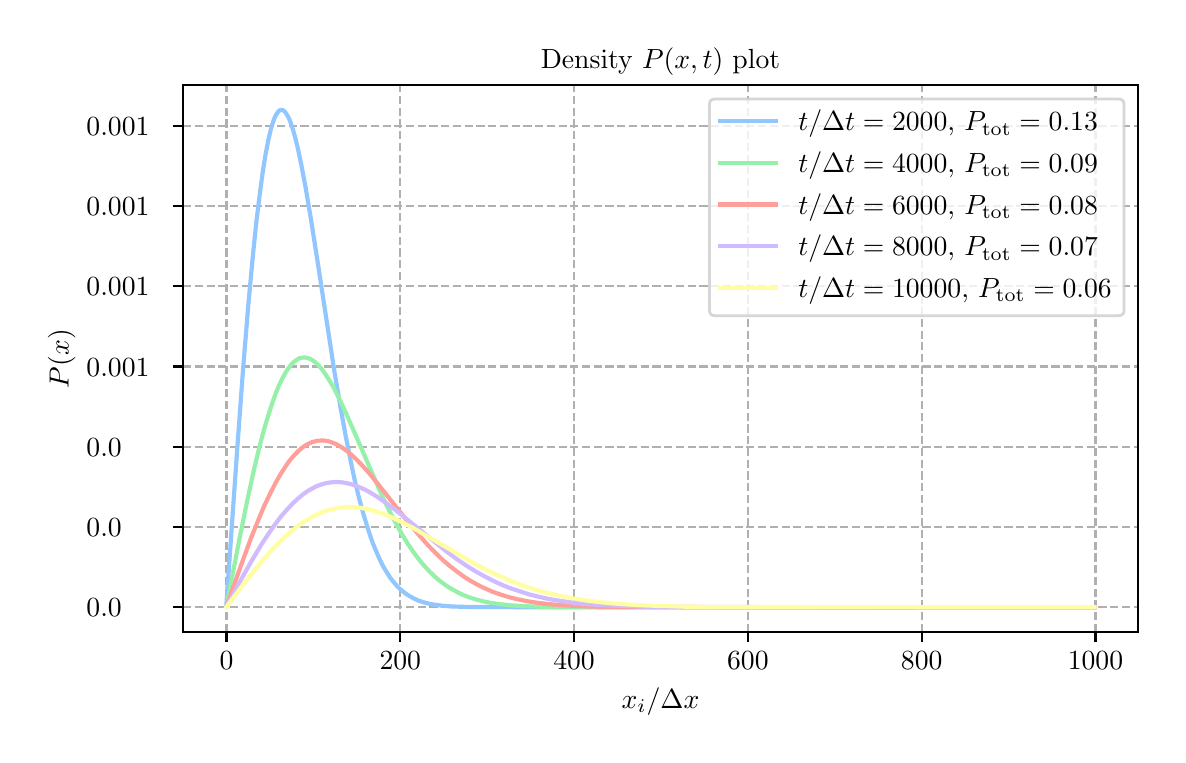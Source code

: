 \begingroup%
\makeatletter%
\begin{pgfpicture}%
\pgfpathrectangle{\pgfpointorigin}{\pgfqpoint{5.651in}{3.537in}}%
\pgfusepath{use as bounding box, clip}%
\begin{pgfscope}%
\pgfsetbuttcap%
\pgfsetmiterjoin%
\definecolor{currentfill}{rgb}{1.0,1.0,1.0}%
\pgfsetfillcolor{currentfill}%
\pgfsetlinewidth{0.0pt}%
\definecolor{currentstroke}{rgb}{1.0,1.0,1.0}%
\pgfsetstrokecolor{currentstroke}%
\pgfsetdash{}{0pt}%
\pgfpathmoveto{\pgfqpoint{0.0in}{0.0in}}%
\pgfpathlineto{\pgfqpoint{5.651in}{0.0in}}%
\pgfpathlineto{\pgfqpoint{5.651in}{3.537in}}%
\pgfpathlineto{\pgfqpoint{0.0in}{3.537in}}%
\pgfpathlineto{\pgfqpoint{0.0in}{0.0in}}%
\pgfpathclose%
\pgfusepath{fill}%
\end{pgfscope}%
\begin{pgfscope}%
\pgfsetbuttcap%
\pgfsetmiterjoin%
\definecolor{currentfill}{rgb}{1.0,1.0,1.0}%
\pgfsetfillcolor{currentfill}%
\pgfsetlinewidth{0.0pt}%
\definecolor{currentstroke}{rgb}{0.0,0.0,0.0}%
\pgfsetstrokecolor{currentstroke}%
\pgfsetstrokeopacity{0.0}%
\pgfsetdash{}{0pt}%
\pgfpathmoveto{\pgfqpoint{0.777in}{0.515in}}%
\pgfpathlineto{\pgfqpoint{5.551in}{0.515in}}%
\pgfpathlineto{\pgfqpoint{5.551in}{3.25in}}%
\pgfpathlineto{\pgfqpoint{0.777in}{3.25in}}%
\pgfpathlineto{\pgfqpoint{0.777in}{0.515in}}%
\pgfpathclose%
\pgfusepath{fill}%
\end{pgfscope}%
\begin{pgfscope}%
\pgfpathrectangle{\pgfqpoint{0.777in}{0.515in}}{\pgfqpoint{4.774in}{2.735in}}%
\pgfusepath{clip}%
\pgfsetbuttcap%
\pgfsetroundjoin%
\pgfsetlinewidth{0.803pt}%
\definecolor{currentstroke}{rgb}{0.69,0.69,0.69}%
\pgfsetstrokecolor{currentstroke}%
\pgfsetdash{{2.96pt}{1.28pt}}{0.0pt}%
\pgfpathmoveto{\pgfqpoint{0.994in}{0.515in}}%
\pgfpathlineto{\pgfqpoint{0.994in}{3.25in}}%
\pgfusepath{stroke}%
\end{pgfscope}%
\begin{pgfscope}%
\pgfsetbuttcap%
\pgfsetroundjoin%
\definecolor{currentfill}{rgb}{0.0,0.0,0.0}%
\pgfsetfillcolor{currentfill}%
\pgfsetlinewidth{0.803pt}%
\definecolor{currentstroke}{rgb}{0.0,0.0,0.0}%
\pgfsetstrokecolor{currentstroke}%
\pgfsetdash{}{0pt}%
\pgfsys@defobject{currentmarker}{\pgfqpoint{0.0in}{-0.049in}}{\pgfqpoint{0.0in}{0.0in}}{%
\pgfpathmoveto{\pgfqpoint{0.0in}{0.0in}}%
\pgfpathlineto{\pgfqpoint{0.0in}{-0.049in}}%
\pgfusepath{stroke,fill}%
}%
\begin{pgfscope}%
\pgfsys@transformshift{0.994in}{0.515in}%
\pgfsys@useobject{currentmarker}{}%
\end{pgfscope}%
\end{pgfscope}%
\begin{pgfscope}%
\definecolor{textcolor}{rgb}{0.0,0.0,0.0}%
\pgfsetstrokecolor{textcolor}%
\pgfsetfillcolor{textcolor}%
\pgftext[x=0.994in,y=0.418in,,top]{\color{textcolor}\rmfamily\fontsize{10.0}{12.0}\selectfont \(\displaystyle {0}\)}%
\end{pgfscope}%
\begin{pgfscope}%
\pgfpathrectangle{\pgfqpoint{0.777in}{0.515in}}{\pgfqpoint{4.774in}{2.735in}}%
\pgfusepath{clip}%
\pgfsetbuttcap%
\pgfsetroundjoin%
\pgfsetlinewidth{0.803pt}%
\definecolor{currentstroke}{rgb}{0.69,0.69,0.69}%
\pgfsetstrokecolor{currentstroke}%
\pgfsetdash{{2.96pt}{1.28pt}}{0.0pt}%
\pgfpathmoveto{\pgfqpoint{1.863in}{0.515in}}%
\pgfpathlineto{\pgfqpoint{1.863in}{3.25in}}%
\pgfusepath{stroke}%
\end{pgfscope}%
\begin{pgfscope}%
\pgfsetbuttcap%
\pgfsetroundjoin%
\definecolor{currentfill}{rgb}{0.0,0.0,0.0}%
\pgfsetfillcolor{currentfill}%
\pgfsetlinewidth{0.803pt}%
\definecolor{currentstroke}{rgb}{0.0,0.0,0.0}%
\pgfsetstrokecolor{currentstroke}%
\pgfsetdash{}{0pt}%
\pgfsys@defobject{currentmarker}{\pgfqpoint{0.0in}{-0.049in}}{\pgfqpoint{0.0in}{0.0in}}{%
\pgfpathmoveto{\pgfqpoint{0.0in}{0.0in}}%
\pgfpathlineto{\pgfqpoint{0.0in}{-0.049in}}%
\pgfusepath{stroke,fill}%
}%
\begin{pgfscope}%
\pgfsys@transformshift{1.863in}{0.515in}%
\pgfsys@useobject{currentmarker}{}%
\end{pgfscope}%
\end{pgfscope}%
\begin{pgfscope}%
\definecolor{textcolor}{rgb}{0.0,0.0,0.0}%
\pgfsetstrokecolor{textcolor}%
\pgfsetfillcolor{textcolor}%
\pgftext[x=1.863in,y=0.418in,,top]{\color{textcolor}\rmfamily\fontsize{10.0}{12.0}\selectfont \(\displaystyle {200}\)}%
\end{pgfscope}%
\begin{pgfscope}%
\pgfpathrectangle{\pgfqpoint{0.777in}{0.515in}}{\pgfqpoint{4.774in}{2.735in}}%
\pgfusepath{clip}%
\pgfsetbuttcap%
\pgfsetroundjoin%
\pgfsetlinewidth{0.803pt}%
\definecolor{currentstroke}{rgb}{0.69,0.69,0.69}%
\pgfsetstrokecolor{currentstroke}%
\pgfsetdash{{2.96pt}{1.28pt}}{0.0pt}%
\pgfpathmoveto{\pgfqpoint{2.732in}{0.515in}}%
\pgfpathlineto{\pgfqpoint{2.732in}{3.25in}}%
\pgfusepath{stroke}%
\end{pgfscope}%
\begin{pgfscope}%
\pgfsetbuttcap%
\pgfsetroundjoin%
\definecolor{currentfill}{rgb}{0.0,0.0,0.0}%
\pgfsetfillcolor{currentfill}%
\pgfsetlinewidth{0.803pt}%
\definecolor{currentstroke}{rgb}{0.0,0.0,0.0}%
\pgfsetstrokecolor{currentstroke}%
\pgfsetdash{}{0pt}%
\pgfsys@defobject{currentmarker}{\pgfqpoint{0.0in}{-0.049in}}{\pgfqpoint{0.0in}{0.0in}}{%
\pgfpathmoveto{\pgfqpoint{0.0in}{0.0in}}%
\pgfpathlineto{\pgfqpoint{0.0in}{-0.049in}}%
\pgfusepath{stroke,fill}%
}%
\begin{pgfscope}%
\pgfsys@transformshift{2.732in}{0.515in}%
\pgfsys@useobject{currentmarker}{}%
\end{pgfscope}%
\end{pgfscope}%
\begin{pgfscope}%
\definecolor{textcolor}{rgb}{0.0,0.0,0.0}%
\pgfsetstrokecolor{textcolor}%
\pgfsetfillcolor{textcolor}%
\pgftext[x=2.732in,y=0.418in,,top]{\color{textcolor}\rmfamily\fontsize{10.0}{12.0}\selectfont \(\displaystyle {400}\)}%
\end{pgfscope}%
\begin{pgfscope}%
\pgfpathrectangle{\pgfqpoint{0.777in}{0.515in}}{\pgfqpoint{4.774in}{2.735in}}%
\pgfusepath{clip}%
\pgfsetbuttcap%
\pgfsetroundjoin%
\pgfsetlinewidth{0.803pt}%
\definecolor{currentstroke}{rgb}{0.69,0.69,0.69}%
\pgfsetstrokecolor{currentstroke}%
\pgfsetdash{{2.96pt}{1.28pt}}{0.0pt}%
\pgfpathmoveto{\pgfqpoint{3.601in}{0.515in}}%
\pgfpathlineto{\pgfqpoint{3.601in}{3.25in}}%
\pgfusepath{stroke}%
\end{pgfscope}%
\begin{pgfscope}%
\pgfsetbuttcap%
\pgfsetroundjoin%
\definecolor{currentfill}{rgb}{0.0,0.0,0.0}%
\pgfsetfillcolor{currentfill}%
\pgfsetlinewidth{0.803pt}%
\definecolor{currentstroke}{rgb}{0.0,0.0,0.0}%
\pgfsetstrokecolor{currentstroke}%
\pgfsetdash{}{0pt}%
\pgfsys@defobject{currentmarker}{\pgfqpoint{0.0in}{-0.049in}}{\pgfqpoint{0.0in}{0.0in}}{%
\pgfpathmoveto{\pgfqpoint{0.0in}{0.0in}}%
\pgfpathlineto{\pgfqpoint{0.0in}{-0.049in}}%
\pgfusepath{stroke,fill}%
}%
\begin{pgfscope}%
\pgfsys@transformshift{3.601in}{0.515in}%
\pgfsys@useobject{currentmarker}{}%
\end{pgfscope}%
\end{pgfscope}%
\begin{pgfscope}%
\definecolor{textcolor}{rgb}{0.0,0.0,0.0}%
\pgfsetstrokecolor{textcolor}%
\pgfsetfillcolor{textcolor}%
\pgftext[x=3.601in,y=0.418in,,top]{\color{textcolor}\rmfamily\fontsize{10.0}{12.0}\selectfont \(\displaystyle {600}\)}%
\end{pgfscope}%
\begin{pgfscope}%
\pgfpathrectangle{\pgfqpoint{0.777in}{0.515in}}{\pgfqpoint{4.774in}{2.735in}}%
\pgfusepath{clip}%
\pgfsetbuttcap%
\pgfsetroundjoin%
\pgfsetlinewidth{0.803pt}%
\definecolor{currentstroke}{rgb}{0.69,0.69,0.69}%
\pgfsetstrokecolor{currentstroke}%
\pgfsetdash{{2.96pt}{1.28pt}}{0.0pt}%
\pgfpathmoveto{\pgfqpoint{4.47in}{0.515in}}%
\pgfpathlineto{\pgfqpoint{4.47in}{3.25in}}%
\pgfusepath{stroke}%
\end{pgfscope}%
\begin{pgfscope}%
\pgfsetbuttcap%
\pgfsetroundjoin%
\definecolor{currentfill}{rgb}{0.0,0.0,0.0}%
\pgfsetfillcolor{currentfill}%
\pgfsetlinewidth{0.803pt}%
\definecolor{currentstroke}{rgb}{0.0,0.0,0.0}%
\pgfsetstrokecolor{currentstroke}%
\pgfsetdash{}{0pt}%
\pgfsys@defobject{currentmarker}{\pgfqpoint{0.0in}{-0.049in}}{\pgfqpoint{0.0in}{0.0in}}{%
\pgfpathmoveto{\pgfqpoint{0.0in}{0.0in}}%
\pgfpathlineto{\pgfqpoint{0.0in}{-0.049in}}%
\pgfusepath{stroke,fill}%
}%
\begin{pgfscope}%
\pgfsys@transformshift{4.47in}{0.515in}%
\pgfsys@useobject{currentmarker}{}%
\end{pgfscope}%
\end{pgfscope}%
\begin{pgfscope}%
\definecolor{textcolor}{rgb}{0.0,0.0,0.0}%
\pgfsetstrokecolor{textcolor}%
\pgfsetfillcolor{textcolor}%
\pgftext[x=4.47in,y=0.418in,,top]{\color{textcolor}\rmfamily\fontsize{10.0}{12.0}\selectfont \(\displaystyle {800}\)}%
\end{pgfscope}%
\begin{pgfscope}%
\pgfpathrectangle{\pgfqpoint{0.777in}{0.515in}}{\pgfqpoint{4.774in}{2.735in}}%
\pgfusepath{clip}%
\pgfsetbuttcap%
\pgfsetroundjoin%
\pgfsetlinewidth{0.803pt}%
\definecolor{currentstroke}{rgb}{0.69,0.69,0.69}%
\pgfsetstrokecolor{currentstroke}%
\pgfsetdash{{2.96pt}{1.28pt}}{0.0pt}%
\pgfpathmoveto{\pgfqpoint{5.339in}{0.515in}}%
\pgfpathlineto{\pgfqpoint{5.339in}{3.25in}}%
\pgfusepath{stroke}%
\end{pgfscope}%
\begin{pgfscope}%
\pgfsetbuttcap%
\pgfsetroundjoin%
\definecolor{currentfill}{rgb}{0.0,0.0,0.0}%
\pgfsetfillcolor{currentfill}%
\pgfsetlinewidth{0.803pt}%
\definecolor{currentstroke}{rgb}{0.0,0.0,0.0}%
\pgfsetstrokecolor{currentstroke}%
\pgfsetdash{}{0pt}%
\pgfsys@defobject{currentmarker}{\pgfqpoint{0.0in}{-0.049in}}{\pgfqpoint{0.0in}{0.0in}}{%
\pgfpathmoveto{\pgfqpoint{0.0in}{0.0in}}%
\pgfpathlineto{\pgfqpoint{0.0in}{-0.049in}}%
\pgfusepath{stroke,fill}%
}%
\begin{pgfscope}%
\pgfsys@transformshift{5.339in}{0.515in}%
\pgfsys@useobject{currentmarker}{}%
\end{pgfscope}%
\end{pgfscope}%
\begin{pgfscope}%
\definecolor{textcolor}{rgb}{0.0,0.0,0.0}%
\pgfsetstrokecolor{textcolor}%
\pgfsetfillcolor{textcolor}%
\pgftext[x=5.339in,y=0.418in,,top]{\color{textcolor}\rmfamily\fontsize{10.0}{12.0}\selectfont \(\displaystyle {1000}\)}%
\end{pgfscope}%
\begin{pgfscope}%
\definecolor{textcolor}{rgb}{0.0,0.0,0.0}%
\pgfsetstrokecolor{textcolor}%
\pgfsetfillcolor{textcolor}%
\pgftext[x=3.164in,y=0.239in,,top]{\color{textcolor}\rmfamily\fontsize{10.0}{12.0}\selectfont \(\displaystyle x_i/\Delta x\)}%
\end{pgfscope}%
\begin{pgfscope}%
\pgfpathrectangle{\pgfqpoint{0.777in}{0.515in}}{\pgfqpoint{4.774in}{2.735in}}%
\pgfusepath{clip}%
\pgfsetbuttcap%
\pgfsetroundjoin%
\pgfsetlinewidth{0.803pt}%
\definecolor{currentstroke}{rgb}{0.69,0.69,0.69}%
\pgfsetstrokecolor{currentstroke}%
\pgfsetdash{{2.96pt}{1.28pt}}{0.0pt}%
\pgfpathmoveto{\pgfqpoint{0.777in}{0.639in}}%
\pgfpathlineto{\pgfqpoint{5.551in}{0.639in}}%
\pgfusepath{stroke}%
\end{pgfscope}%
\begin{pgfscope}%
\pgfsetbuttcap%
\pgfsetroundjoin%
\definecolor{currentfill}{rgb}{0.0,0.0,0.0}%
\pgfsetfillcolor{currentfill}%
\pgfsetlinewidth{0.803pt}%
\definecolor{currentstroke}{rgb}{0.0,0.0,0.0}%
\pgfsetstrokecolor{currentstroke}%
\pgfsetdash{}{0pt}%
\pgfsys@defobject{currentmarker}{\pgfqpoint{-0.049in}{0.0in}}{\pgfqpoint{-0.0in}{0.0in}}{%
\pgfpathmoveto{\pgfqpoint{-0.0in}{0.0in}}%
\pgfpathlineto{\pgfqpoint{-0.049in}{0.0in}}%
\pgfusepath{stroke,fill}%
}%
\begin{pgfscope}%
\pgfsys@transformshift{0.777in}{0.639in}%
\pgfsys@useobject{currentmarker}{}%
\end{pgfscope}%
\end{pgfscope}%
\begin{pgfscope}%
\definecolor{textcolor}{rgb}{0.0,0.0,0.0}%
\pgfsetstrokecolor{textcolor}%
\pgfsetfillcolor{textcolor}%
\pgftext[x=0.294in, y=0.591in, left, base]{\color{textcolor}\rmfamily\fontsize{10.0}{12.0}\selectfont \(\displaystyle {0.0}\)}%
\end{pgfscope}%
\begin{pgfscope}%
\pgfpathrectangle{\pgfqpoint{0.777in}{0.515in}}{\pgfqpoint{4.774in}{2.735in}}%
\pgfusepath{clip}%
\pgfsetbuttcap%
\pgfsetroundjoin%
\pgfsetlinewidth{0.803pt}%
\definecolor{currentstroke}{rgb}{0.69,0.69,0.69}%
\pgfsetstrokecolor{currentstroke}%
\pgfsetdash{{2.96pt}{1.28pt}}{0.0pt}%
\pgfpathmoveto{\pgfqpoint{0.777in}{1.041in}}%
\pgfpathlineto{\pgfqpoint{5.551in}{1.041in}}%
\pgfusepath{stroke}%
\end{pgfscope}%
\begin{pgfscope}%
\pgfsetbuttcap%
\pgfsetroundjoin%
\definecolor{currentfill}{rgb}{0.0,0.0,0.0}%
\pgfsetfillcolor{currentfill}%
\pgfsetlinewidth{0.803pt}%
\definecolor{currentstroke}{rgb}{0.0,0.0,0.0}%
\pgfsetstrokecolor{currentstroke}%
\pgfsetdash{}{0pt}%
\pgfsys@defobject{currentmarker}{\pgfqpoint{-0.049in}{0.0in}}{\pgfqpoint{-0.0in}{0.0in}}{%
\pgfpathmoveto{\pgfqpoint{-0.0in}{0.0in}}%
\pgfpathlineto{\pgfqpoint{-0.049in}{0.0in}}%
\pgfusepath{stroke,fill}%
}%
\begin{pgfscope}%
\pgfsys@transformshift{0.777in}{1.041in}%
\pgfsys@useobject{currentmarker}{}%
\end{pgfscope}%
\end{pgfscope}%
\begin{pgfscope}%
\definecolor{textcolor}{rgb}{0.0,0.0,0.0}%
\pgfsetstrokecolor{textcolor}%
\pgfsetfillcolor{textcolor}%
\pgftext[x=0.294in, y=0.992in, left, base]{\color{textcolor}\rmfamily\fontsize{10.0}{12.0}\selectfont \(\displaystyle {0.0}\)}%
\end{pgfscope}%
\begin{pgfscope}%
\pgfpathrectangle{\pgfqpoint{0.777in}{0.515in}}{\pgfqpoint{4.774in}{2.735in}}%
\pgfusepath{clip}%
\pgfsetbuttcap%
\pgfsetroundjoin%
\pgfsetlinewidth{0.803pt}%
\definecolor{currentstroke}{rgb}{0.69,0.69,0.69}%
\pgfsetstrokecolor{currentstroke}%
\pgfsetdash{{2.96pt}{1.28pt}}{0.0pt}%
\pgfpathmoveto{\pgfqpoint{0.777in}{1.442in}}%
\pgfpathlineto{\pgfqpoint{5.551in}{1.442in}}%
\pgfusepath{stroke}%
\end{pgfscope}%
\begin{pgfscope}%
\pgfsetbuttcap%
\pgfsetroundjoin%
\definecolor{currentfill}{rgb}{0.0,0.0,0.0}%
\pgfsetfillcolor{currentfill}%
\pgfsetlinewidth{0.803pt}%
\definecolor{currentstroke}{rgb}{0.0,0.0,0.0}%
\pgfsetstrokecolor{currentstroke}%
\pgfsetdash{}{0pt}%
\pgfsys@defobject{currentmarker}{\pgfqpoint{-0.049in}{0.0in}}{\pgfqpoint{-0.0in}{0.0in}}{%
\pgfpathmoveto{\pgfqpoint{-0.0in}{0.0in}}%
\pgfpathlineto{\pgfqpoint{-0.049in}{0.0in}}%
\pgfusepath{stroke,fill}%
}%
\begin{pgfscope}%
\pgfsys@transformshift{0.777in}{1.442in}%
\pgfsys@useobject{currentmarker}{}%
\end{pgfscope}%
\end{pgfscope}%
\begin{pgfscope}%
\definecolor{textcolor}{rgb}{0.0,0.0,0.0}%
\pgfsetstrokecolor{textcolor}%
\pgfsetfillcolor{textcolor}%
\pgftext[x=0.294in, y=1.394in, left, base]{\color{textcolor}\rmfamily\fontsize{10.0}{12.0}\selectfont \(\displaystyle {0.0}\)}%
\end{pgfscope}%
\begin{pgfscope}%
\pgfpathrectangle{\pgfqpoint{0.777in}{0.515in}}{\pgfqpoint{4.774in}{2.735in}}%
\pgfusepath{clip}%
\pgfsetbuttcap%
\pgfsetroundjoin%
\pgfsetlinewidth{0.803pt}%
\definecolor{currentstroke}{rgb}{0.69,0.69,0.69}%
\pgfsetstrokecolor{currentstroke}%
\pgfsetdash{{2.96pt}{1.28pt}}{0.0pt}%
\pgfpathmoveto{\pgfqpoint{0.777in}{1.843in}}%
\pgfpathlineto{\pgfqpoint{5.551in}{1.843in}}%
\pgfusepath{stroke}%
\end{pgfscope}%
\begin{pgfscope}%
\pgfsetbuttcap%
\pgfsetroundjoin%
\definecolor{currentfill}{rgb}{0.0,0.0,0.0}%
\pgfsetfillcolor{currentfill}%
\pgfsetlinewidth{0.803pt}%
\definecolor{currentstroke}{rgb}{0.0,0.0,0.0}%
\pgfsetstrokecolor{currentstroke}%
\pgfsetdash{}{0pt}%
\pgfsys@defobject{currentmarker}{\pgfqpoint{-0.049in}{0.0in}}{\pgfqpoint{-0.0in}{0.0in}}{%
\pgfpathmoveto{\pgfqpoint{-0.0in}{0.0in}}%
\pgfpathlineto{\pgfqpoint{-0.049in}{0.0in}}%
\pgfusepath{stroke,fill}%
}%
\begin{pgfscope}%
\pgfsys@transformshift{0.777in}{1.843in}%
\pgfsys@useobject{currentmarker}{}%
\end{pgfscope}%
\end{pgfscope}%
\begin{pgfscope}%
\definecolor{textcolor}{rgb}{0.0,0.0,0.0}%
\pgfsetstrokecolor{textcolor}%
\pgfsetfillcolor{textcolor}%
\pgftext[x=0.294in, y=1.795in, left, base]{\color{textcolor}\rmfamily\fontsize{10.0}{12.0}\selectfont \(\displaystyle {0.001}\)}%
\end{pgfscope}%
\begin{pgfscope}%
\pgfpathrectangle{\pgfqpoint{0.777in}{0.515in}}{\pgfqpoint{4.774in}{2.735in}}%
\pgfusepath{clip}%
\pgfsetbuttcap%
\pgfsetroundjoin%
\pgfsetlinewidth{0.803pt}%
\definecolor{currentstroke}{rgb}{0.69,0.69,0.69}%
\pgfsetstrokecolor{currentstroke}%
\pgfsetdash{{2.96pt}{1.28pt}}{0.0pt}%
\pgfpathmoveto{\pgfqpoint{0.777in}{2.244in}}%
\pgfpathlineto{\pgfqpoint{5.551in}{2.244in}}%
\pgfusepath{stroke}%
\end{pgfscope}%
\begin{pgfscope}%
\pgfsetbuttcap%
\pgfsetroundjoin%
\definecolor{currentfill}{rgb}{0.0,0.0,0.0}%
\pgfsetfillcolor{currentfill}%
\pgfsetlinewidth{0.803pt}%
\definecolor{currentstroke}{rgb}{0.0,0.0,0.0}%
\pgfsetstrokecolor{currentstroke}%
\pgfsetdash{}{0pt}%
\pgfsys@defobject{currentmarker}{\pgfqpoint{-0.049in}{0.0in}}{\pgfqpoint{-0.0in}{0.0in}}{%
\pgfpathmoveto{\pgfqpoint{-0.0in}{0.0in}}%
\pgfpathlineto{\pgfqpoint{-0.049in}{0.0in}}%
\pgfusepath{stroke,fill}%
}%
\begin{pgfscope}%
\pgfsys@transformshift{0.777in}{2.244in}%
\pgfsys@useobject{currentmarker}{}%
\end{pgfscope}%
\end{pgfscope}%
\begin{pgfscope}%
\definecolor{textcolor}{rgb}{0.0,0.0,0.0}%
\pgfsetstrokecolor{textcolor}%
\pgfsetfillcolor{textcolor}%
\pgftext[x=0.294in, y=2.196in, left, base]{\color{textcolor}\rmfamily\fontsize{10.0}{12.0}\selectfont \(\displaystyle {0.001}\)}%
\end{pgfscope}%
\begin{pgfscope}%
\pgfpathrectangle{\pgfqpoint{0.777in}{0.515in}}{\pgfqpoint{4.774in}{2.735in}}%
\pgfusepath{clip}%
\pgfsetbuttcap%
\pgfsetroundjoin%
\pgfsetlinewidth{0.803pt}%
\definecolor{currentstroke}{rgb}{0.69,0.69,0.69}%
\pgfsetstrokecolor{currentstroke}%
\pgfsetdash{{2.96pt}{1.28pt}}{0.0pt}%
\pgfpathmoveto{\pgfqpoint{0.777in}{2.646in}}%
\pgfpathlineto{\pgfqpoint{5.551in}{2.646in}}%
\pgfusepath{stroke}%
\end{pgfscope}%
\begin{pgfscope}%
\pgfsetbuttcap%
\pgfsetroundjoin%
\definecolor{currentfill}{rgb}{0.0,0.0,0.0}%
\pgfsetfillcolor{currentfill}%
\pgfsetlinewidth{0.803pt}%
\definecolor{currentstroke}{rgb}{0.0,0.0,0.0}%
\pgfsetstrokecolor{currentstroke}%
\pgfsetdash{}{0pt}%
\pgfsys@defobject{currentmarker}{\pgfqpoint{-0.049in}{0.0in}}{\pgfqpoint{-0.0in}{0.0in}}{%
\pgfpathmoveto{\pgfqpoint{-0.0in}{0.0in}}%
\pgfpathlineto{\pgfqpoint{-0.049in}{0.0in}}%
\pgfusepath{stroke,fill}%
}%
\begin{pgfscope}%
\pgfsys@transformshift{0.777in}{2.646in}%
\pgfsys@useobject{currentmarker}{}%
\end{pgfscope}%
\end{pgfscope}%
\begin{pgfscope}%
\definecolor{textcolor}{rgb}{0.0,0.0,0.0}%
\pgfsetstrokecolor{textcolor}%
\pgfsetfillcolor{textcolor}%
\pgftext[x=0.294in, y=2.597in, left, base]{\color{textcolor}\rmfamily\fontsize{10.0}{12.0}\selectfont \(\displaystyle {0.001}\)}%
\end{pgfscope}%
\begin{pgfscope}%
\pgfpathrectangle{\pgfqpoint{0.777in}{0.515in}}{\pgfqpoint{4.774in}{2.735in}}%
\pgfusepath{clip}%
\pgfsetbuttcap%
\pgfsetroundjoin%
\pgfsetlinewidth{0.803pt}%
\definecolor{currentstroke}{rgb}{0.69,0.69,0.69}%
\pgfsetstrokecolor{currentstroke}%
\pgfsetdash{{2.96pt}{1.28pt}}{0.0pt}%
\pgfpathmoveto{\pgfqpoint{0.777in}{3.047in}}%
\pgfpathlineto{\pgfqpoint{5.551in}{3.047in}}%
\pgfusepath{stroke}%
\end{pgfscope}%
\begin{pgfscope}%
\pgfsetbuttcap%
\pgfsetroundjoin%
\definecolor{currentfill}{rgb}{0.0,0.0,0.0}%
\pgfsetfillcolor{currentfill}%
\pgfsetlinewidth{0.803pt}%
\definecolor{currentstroke}{rgb}{0.0,0.0,0.0}%
\pgfsetstrokecolor{currentstroke}%
\pgfsetdash{}{0pt}%
\pgfsys@defobject{currentmarker}{\pgfqpoint{-0.049in}{0.0in}}{\pgfqpoint{-0.0in}{0.0in}}{%
\pgfpathmoveto{\pgfqpoint{-0.0in}{0.0in}}%
\pgfpathlineto{\pgfqpoint{-0.049in}{0.0in}}%
\pgfusepath{stroke,fill}%
}%
\begin{pgfscope}%
\pgfsys@transformshift{0.777in}{3.047in}%
\pgfsys@useobject{currentmarker}{}%
\end{pgfscope}%
\end{pgfscope}%
\begin{pgfscope}%
\definecolor{textcolor}{rgb}{0.0,0.0,0.0}%
\pgfsetstrokecolor{textcolor}%
\pgfsetfillcolor{textcolor}%
\pgftext[x=0.294in, y=2.999in, left, base]{\color{textcolor}\rmfamily\fontsize{10.0}{12.0}\selectfont \(\displaystyle {0.001}\)}%
\end{pgfscope}%
\begin{pgfscope}%
\definecolor{textcolor}{rgb}{0.0,0.0,0.0}%
\pgfsetstrokecolor{textcolor}%
\pgfsetfillcolor{textcolor}%
\pgftext[x=0.239in,y=1.882in,,bottom,rotate=90.0]{\color{textcolor}\rmfamily\fontsize{10.0}{12.0}\selectfont \(\displaystyle P(x)\)}%
\end{pgfscope}%
\begin{pgfscope}%
\pgfpathrectangle{\pgfqpoint{0.777in}{0.515in}}{\pgfqpoint{4.774in}{2.735in}}%
\pgfusepath{clip}%
\pgfsetrectcap%
\pgfsetroundjoin%
\pgfsetlinewidth{1.506pt}%
\definecolor{currentstroke}{rgb}{0.573,0.776,1.0}%
\pgfsetstrokecolor{currentstroke}%
\pgfsetdash{}{0pt}%
\pgfpathmoveto{\pgfqpoint{0.994in}{0.661in}}%
\pgfpathlineto{\pgfqpoint{1.047in}{1.42in}}%
\pgfpathlineto{\pgfqpoint{1.077in}{1.83in}}%
\pgfpathlineto{\pgfqpoint{1.103in}{2.149in}}%
\pgfpathlineto{\pgfqpoint{1.125in}{2.386in}}%
\pgfpathlineto{\pgfqpoint{1.142in}{2.554in}}%
\pgfpathlineto{\pgfqpoint{1.16in}{2.701in}}%
\pgfpathlineto{\pgfqpoint{1.177in}{2.827in}}%
\pgfpathlineto{\pgfqpoint{1.19in}{2.907in}}%
\pgfpathlineto{\pgfqpoint{1.203in}{2.974in}}%
\pgfpathlineto{\pgfqpoint{1.216in}{3.029in}}%
\pgfpathlineto{\pgfqpoint{1.225in}{3.059in}}%
\pgfpathlineto{\pgfqpoint{1.233in}{3.083in}}%
\pgfpathlineto{\pgfqpoint{1.242in}{3.101in}}%
\pgfpathlineto{\pgfqpoint{1.251in}{3.115in}}%
\pgfpathlineto{\pgfqpoint{1.259in}{3.123in}}%
\pgfpathlineto{\pgfqpoint{1.264in}{3.125in}}%
\pgfpathlineto{\pgfqpoint{1.268in}{3.126in}}%
\pgfpathlineto{\pgfqpoint{1.273in}{3.125in}}%
\pgfpathlineto{\pgfqpoint{1.277in}{3.124in}}%
\pgfpathlineto{\pgfqpoint{1.286in}{3.117in}}%
\pgfpathlineto{\pgfqpoint{1.294in}{3.105in}}%
\pgfpathlineto{\pgfqpoint{1.303in}{3.09in}}%
\pgfpathlineto{\pgfqpoint{1.312in}{3.07in}}%
\pgfpathlineto{\pgfqpoint{1.325in}{3.032in}}%
\pgfpathlineto{\pgfqpoint{1.338in}{2.986in}}%
\pgfpathlineto{\pgfqpoint{1.351in}{2.933in}}%
\pgfpathlineto{\pgfqpoint{1.368in}{2.852in}}%
\pgfpathlineto{\pgfqpoint{1.39in}{2.736in}}%
\pgfpathlineto{\pgfqpoint{1.416in}{2.581in}}%
\pgfpathlineto{\pgfqpoint{1.451in}{2.358in}}%
\pgfpathlineto{\pgfqpoint{1.533in}{1.821in}}%
\pgfpathlineto{\pgfqpoint{1.564in}{1.639in}}%
\pgfpathlineto{\pgfqpoint{1.59in}{1.496in}}%
\pgfpathlineto{\pgfqpoint{1.616in}{1.365in}}%
\pgfpathlineto{\pgfqpoint{1.637in}{1.266in}}%
\pgfpathlineto{\pgfqpoint{1.659in}{1.177in}}%
\pgfpathlineto{\pgfqpoint{1.681in}{1.097in}}%
\pgfpathlineto{\pgfqpoint{1.703in}{1.026in}}%
\pgfpathlineto{\pgfqpoint{1.724in}{0.964in}}%
\pgfpathlineto{\pgfqpoint{1.742in}{0.92in}}%
\pgfpathlineto{\pgfqpoint{1.759in}{0.881in}}%
\pgfpathlineto{\pgfqpoint{1.776in}{0.846in}}%
\pgfpathlineto{\pgfqpoint{1.794in}{0.816in}}%
\pgfpathlineto{\pgfqpoint{1.811in}{0.789in}}%
\pgfpathlineto{\pgfqpoint{1.829in}{0.766in}}%
\pgfpathlineto{\pgfqpoint{1.846in}{0.746in}}%
\pgfpathlineto{\pgfqpoint{1.863in}{0.729in}}%
\pgfpathlineto{\pgfqpoint{1.885in}{0.711in}}%
\pgfpathlineto{\pgfqpoint{1.907in}{0.696in}}%
\pgfpathlineto{\pgfqpoint{1.929in}{0.684in}}%
\pgfpathlineto{\pgfqpoint{1.95in}{0.674in}}%
\pgfpathlineto{\pgfqpoint{1.976in}{0.665in}}%
\pgfpathlineto{\pgfqpoint{2.002in}{0.658in}}%
\pgfpathlineto{\pgfqpoint{2.033in}{0.652in}}%
\pgfpathlineto{\pgfqpoint{2.072in}{0.647in}}%
\pgfpathlineto{\pgfqpoint{2.12in}{0.643in}}%
\pgfpathlineto{\pgfqpoint{2.185in}{0.641in}}%
\pgfpathlineto{\pgfqpoint{2.289in}{0.64in}}%
\pgfpathlineto{\pgfqpoint{2.576in}{0.639in}}%
\pgfpathlineto{\pgfqpoint{5.334in}{0.639in}}%
\pgfpathlineto{\pgfqpoint{5.334in}{0.639in}}%
\pgfusepath{stroke}%
\end{pgfscope}%
\begin{pgfscope}%
\pgfpathrectangle{\pgfqpoint{0.777in}{0.515in}}{\pgfqpoint{4.774in}{2.735in}}%
\pgfusepath{clip}%
\pgfsetrectcap%
\pgfsetroundjoin%
\pgfsetlinewidth{1.506pt}%
\definecolor{currentstroke}{rgb}{0.592,0.941,0.667}%
\pgfsetstrokecolor{currentstroke}%
\pgfsetdash{}{0pt}%
\pgfpathmoveto{\pgfqpoint{0.994in}{0.647in}}%
\pgfpathlineto{\pgfqpoint{1.06in}{0.986in}}%
\pgfpathlineto{\pgfqpoint{1.099in}{1.178in}}%
\pgfpathlineto{\pgfqpoint{1.129in}{1.316in}}%
\pgfpathlineto{\pgfqpoint{1.155in}{1.426in}}%
\pgfpathlineto{\pgfqpoint{1.181in}{1.525in}}%
\pgfpathlineto{\pgfqpoint{1.203in}{1.599in}}%
\pgfpathlineto{\pgfqpoint{1.225in}{1.666in}}%
\pgfpathlineto{\pgfqpoint{1.242in}{1.713in}}%
\pgfpathlineto{\pgfqpoint{1.259in}{1.754in}}%
\pgfpathlineto{\pgfqpoint{1.277in}{1.79in}}%
\pgfpathlineto{\pgfqpoint{1.294in}{1.82in}}%
\pgfpathlineto{\pgfqpoint{1.307in}{1.839in}}%
\pgfpathlineto{\pgfqpoint{1.32in}{1.855in}}%
\pgfpathlineto{\pgfqpoint{1.333in}{1.867in}}%
\pgfpathlineto{\pgfqpoint{1.346in}{1.877in}}%
\pgfpathlineto{\pgfqpoint{1.359in}{1.884in}}%
\pgfpathlineto{\pgfqpoint{1.372in}{1.887in}}%
\pgfpathlineto{\pgfqpoint{1.385in}{1.888in}}%
\pgfpathlineto{\pgfqpoint{1.398in}{1.886in}}%
\pgfpathlineto{\pgfqpoint{1.412in}{1.881in}}%
\pgfpathlineto{\pgfqpoint{1.425in}{1.874in}}%
\pgfpathlineto{\pgfqpoint{1.438in}{1.864in}}%
\pgfpathlineto{\pgfqpoint{1.451in}{1.852in}}%
\pgfpathlineto{\pgfqpoint{1.468in}{1.833in}}%
\pgfpathlineto{\pgfqpoint{1.485in}{1.81in}}%
\pgfpathlineto{\pgfqpoint{1.507in}{1.776in}}%
\pgfpathlineto{\pgfqpoint{1.529in}{1.739in}}%
\pgfpathlineto{\pgfqpoint{1.555in}{1.688in}}%
\pgfpathlineto{\pgfqpoint{1.585in}{1.624in}}%
\pgfpathlineto{\pgfqpoint{1.624in}{1.536in}}%
\pgfpathlineto{\pgfqpoint{1.772in}{1.196in}}%
\pgfpathlineto{\pgfqpoint{1.807in}{1.124in}}%
\pgfpathlineto{\pgfqpoint{1.842in}{1.057in}}%
\pgfpathlineto{\pgfqpoint{1.872in}{1.003in}}%
\pgfpathlineto{\pgfqpoint{1.902in}{0.954in}}%
\pgfpathlineto{\pgfqpoint{1.933in}{0.909in}}%
\pgfpathlineto{\pgfqpoint{1.959in}{0.875in}}%
\pgfpathlineto{\pgfqpoint{1.985in}{0.844in}}%
\pgfpathlineto{\pgfqpoint{2.011in}{0.816in}}%
\pgfpathlineto{\pgfqpoint{2.037in}{0.791in}}%
\pgfpathlineto{\pgfqpoint{2.063in}{0.769in}}%
\pgfpathlineto{\pgfqpoint{2.089in}{0.75in}}%
\pgfpathlineto{\pgfqpoint{2.115in}{0.733in}}%
\pgfpathlineto{\pgfqpoint{2.146in}{0.716in}}%
\pgfpathlineto{\pgfqpoint{2.176in}{0.701in}}%
\pgfpathlineto{\pgfqpoint{2.207in}{0.689in}}%
\pgfpathlineto{\pgfqpoint{2.241in}{0.678in}}%
\pgfpathlineto{\pgfqpoint{2.276in}{0.669in}}%
\pgfpathlineto{\pgfqpoint{2.315in}{0.661in}}%
\pgfpathlineto{\pgfqpoint{2.359in}{0.655in}}%
\pgfpathlineto{\pgfqpoint{2.411in}{0.649in}}%
\pgfpathlineto{\pgfqpoint{2.472in}{0.645in}}%
\pgfpathlineto{\pgfqpoint{2.55in}{0.642in}}%
\pgfpathlineto{\pgfqpoint{2.663in}{0.64in}}%
\pgfpathlineto{\pgfqpoint{2.871in}{0.64in}}%
\pgfpathlineto{\pgfqpoint{4.044in}{0.639in}}%
\pgfpathlineto{\pgfqpoint{5.334in}{0.639in}}%
\pgfpathlineto{\pgfqpoint{5.334in}{0.639in}}%
\pgfusepath{stroke}%
\end{pgfscope}%
\begin{pgfscope}%
\pgfpathrectangle{\pgfqpoint{0.777in}{0.515in}}{\pgfqpoint{4.774in}{2.735in}}%
\pgfusepath{clip}%
\pgfsetrectcap%
\pgfsetroundjoin%
\pgfsetlinewidth{1.506pt}%
\definecolor{currentstroke}{rgb}{1.0,0.624,0.604}%
\pgfsetstrokecolor{currentstroke}%
\pgfsetdash{}{0pt}%
\pgfpathmoveto{\pgfqpoint{0.994in}{0.644in}}%
\pgfpathlineto{\pgfqpoint{1.073in}{0.866in}}%
\pgfpathlineto{\pgfqpoint{1.116in}{0.983in}}%
\pgfpathlineto{\pgfqpoint{1.151in}{1.07in}}%
\pgfpathlineto{\pgfqpoint{1.181in}{1.142in}}%
\pgfpathlineto{\pgfqpoint{1.212in}{1.207in}}%
\pgfpathlineto{\pgfqpoint{1.238in}{1.258in}}%
\pgfpathlineto{\pgfqpoint{1.264in}{1.304in}}%
\pgfpathlineto{\pgfqpoint{1.286in}{1.338in}}%
\pgfpathlineto{\pgfqpoint{1.307in}{1.369in}}%
\pgfpathlineto{\pgfqpoint{1.329in}{1.395in}}%
\pgfpathlineto{\pgfqpoint{1.351in}{1.418in}}%
\pgfpathlineto{\pgfqpoint{1.368in}{1.433in}}%
\pgfpathlineto{\pgfqpoint{1.385in}{1.446in}}%
\pgfpathlineto{\pgfqpoint{1.403in}{1.456in}}%
\pgfpathlineto{\pgfqpoint{1.42in}{1.464in}}%
\pgfpathlineto{\pgfqpoint{1.438in}{1.469in}}%
\pgfpathlineto{\pgfqpoint{1.455in}{1.472in}}%
\pgfpathlineto{\pgfqpoint{1.472in}{1.473in}}%
\pgfpathlineto{\pgfqpoint{1.49in}{1.472in}}%
\pgfpathlineto{\pgfqpoint{1.507in}{1.468in}}%
\pgfpathlineto{\pgfqpoint{1.524in}{1.462in}}%
\pgfpathlineto{\pgfqpoint{1.546in}{1.453in}}%
\pgfpathlineto{\pgfqpoint{1.568in}{1.44in}}%
\pgfpathlineto{\pgfqpoint{1.59in}{1.425in}}%
\pgfpathlineto{\pgfqpoint{1.616in}{1.404in}}%
\pgfpathlineto{\pgfqpoint{1.642in}{1.38in}}%
\pgfpathlineto{\pgfqpoint{1.672in}{1.349in}}%
\pgfpathlineto{\pgfqpoint{1.707in}{1.31in}}%
\pgfpathlineto{\pgfqpoint{1.75in}{1.257in}}%
\pgfpathlineto{\pgfqpoint{1.816in}{1.174in}}%
\pgfpathlineto{\pgfqpoint{1.907in}{1.059in}}%
\pgfpathlineto{\pgfqpoint{1.955in}{1.002in}}%
\pgfpathlineto{\pgfqpoint{1.998in}{0.953in}}%
\pgfpathlineto{\pgfqpoint{2.037in}{0.913in}}%
\pgfpathlineto{\pgfqpoint{2.076in}{0.875in}}%
\pgfpathlineto{\pgfqpoint{2.111in}{0.845in}}%
\pgfpathlineto{\pgfqpoint{2.146in}{0.818in}}%
\pgfpathlineto{\pgfqpoint{2.18in}{0.793in}}%
\pgfpathlineto{\pgfqpoint{2.215in}{0.771in}}%
\pgfpathlineto{\pgfqpoint{2.25in}{0.751in}}%
\pgfpathlineto{\pgfqpoint{2.285in}{0.734in}}%
\pgfpathlineto{\pgfqpoint{2.324in}{0.717in}}%
\pgfpathlineto{\pgfqpoint{2.363in}{0.703in}}%
\pgfpathlineto{\pgfqpoint{2.402in}{0.691in}}%
\pgfpathlineto{\pgfqpoint{2.445in}{0.68in}}%
\pgfpathlineto{\pgfqpoint{2.493in}{0.67in}}%
\pgfpathlineto{\pgfqpoint{2.545in}{0.662in}}%
\pgfpathlineto{\pgfqpoint{2.602in}{0.655in}}%
\pgfpathlineto{\pgfqpoint{2.667in}{0.65in}}%
\pgfpathlineto{\pgfqpoint{2.745in}{0.645in}}%
\pgfpathlineto{\pgfqpoint{2.845in}{0.642in}}%
\pgfpathlineto{\pgfqpoint{2.989in}{0.64in}}%
\pgfpathlineto{\pgfqpoint{3.249in}{0.64in}}%
\pgfpathlineto{\pgfqpoint{4.7in}{0.639in}}%
\pgfpathlineto{\pgfqpoint{5.334in}{0.639in}}%
\pgfpathlineto{\pgfqpoint{5.334in}{0.639in}}%
\pgfusepath{stroke}%
\end{pgfscope}%
\begin{pgfscope}%
\pgfpathrectangle{\pgfqpoint{0.777in}{0.515in}}{\pgfqpoint{4.774in}{2.735in}}%
\pgfusepath{clip}%
\pgfsetrectcap%
\pgfsetroundjoin%
\pgfsetlinewidth{1.506pt}%
\definecolor{currentstroke}{rgb}{0.816,0.733,1.0}%
\pgfsetstrokecolor{currentstroke}%
\pgfsetdash{}{0pt}%
\pgfpathmoveto{\pgfqpoint{0.994in}{0.642in}}%
\pgfpathlineto{\pgfqpoint{1.081in}{0.803in}}%
\pgfpathlineto{\pgfqpoint{1.129in}{0.887in}}%
\pgfpathlineto{\pgfqpoint{1.168in}{0.952in}}%
\pgfpathlineto{\pgfqpoint{1.203in}{1.005in}}%
\pgfpathlineto{\pgfqpoint{1.238in}{1.055in}}%
\pgfpathlineto{\pgfqpoint{1.268in}{1.095in}}%
\pgfpathlineto{\pgfqpoint{1.299in}{1.13in}}%
\pgfpathlineto{\pgfqpoint{1.325in}{1.158in}}%
\pgfpathlineto{\pgfqpoint{1.351in}{1.182in}}%
\pgfpathlineto{\pgfqpoint{1.377in}{1.204in}}%
\pgfpathlineto{\pgfqpoint{1.403in}{1.222in}}%
\pgfpathlineto{\pgfqpoint{1.425in}{1.234in}}%
\pgfpathlineto{\pgfqpoint{1.446in}{1.245in}}%
\pgfpathlineto{\pgfqpoint{1.468in}{1.253in}}%
\pgfpathlineto{\pgfqpoint{1.49in}{1.259in}}%
\pgfpathlineto{\pgfqpoint{1.511in}{1.263in}}%
\pgfpathlineto{\pgfqpoint{1.533in}{1.265in}}%
\pgfpathlineto{\pgfqpoint{1.555in}{1.265in}}%
\pgfpathlineto{\pgfqpoint{1.577in}{1.263in}}%
\pgfpathlineto{\pgfqpoint{1.603in}{1.258in}}%
\pgfpathlineto{\pgfqpoint{1.629in}{1.251in}}%
\pgfpathlineto{\pgfqpoint{1.655in}{1.241in}}%
\pgfpathlineto{\pgfqpoint{1.685in}{1.228in}}%
\pgfpathlineto{\pgfqpoint{1.716in}{1.211in}}%
\pgfpathlineto{\pgfqpoint{1.75in}{1.19in}}%
\pgfpathlineto{\pgfqpoint{1.789in}{1.163in}}%
\pgfpathlineto{\pgfqpoint{1.833in}{1.13in}}%
\pgfpathlineto{\pgfqpoint{1.889in}{1.085in}}%
\pgfpathlineto{\pgfqpoint{2.089in}{0.922in}}%
\pgfpathlineto{\pgfqpoint{2.141in}{0.883in}}%
\pgfpathlineto{\pgfqpoint{2.189in}{0.85in}}%
\pgfpathlineto{\pgfqpoint{2.237in}{0.82in}}%
\pgfpathlineto{\pgfqpoint{2.28in}{0.796in}}%
\pgfpathlineto{\pgfqpoint{2.324in}{0.773in}}%
\pgfpathlineto{\pgfqpoint{2.367in}{0.753in}}%
\pgfpathlineto{\pgfqpoint{2.411in}{0.735in}}%
\pgfpathlineto{\pgfqpoint{2.459in}{0.719in}}%
\pgfpathlineto{\pgfqpoint{2.506in}{0.704in}}%
\pgfpathlineto{\pgfqpoint{2.554in}{0.692in}}%
\pgfpathlineto{\pgfqpoint{2.606in}{0.68in}}%
\pgfpathlineto{\pgfqpoint{2.663in}{0.671in}}%
\pgfpathlineto{\pgfqpoint{2.724in}{0.662in}}%
\pgfpathlineto{\pgfqpoint{2.793in}{0.655in}}%
\pgfpathlineto{\pgfqpoint{2.871in}{0.65in}}%
\pgfpathlineto{\pgfqpoint{2.962in}{0.646in}}%
\pgfpathlineto{\pgfqpoint{3.08in}{0.642in}}%
\pgfpathlineto{\pgfqpoint{3.245in}{0.64in}}%
\pgfpathlineto{\pgfqpoint{3.536in}{0.64in}}%
\pgfpathlineto{\pgfqpoint{4.948in}{0.639in}}%
\pgfpathlineto{\pgfqpoint{5.334in}{0.639in}}%
\pgfpathlineto{\pgfqpoint{5.334in}{0.639in}}%
\pgfusepath{stroke}%
\end{pgfscope}%
\begin{pgfscope}%
\pgfpathrectangle{\pgfqpoint{0.777in}{0.515in}}{\pgfqpoint{4.774in}{2.735in}}%
\pgfusepath{clip}%
\pgfsetrectcap%
\pgfsetroundjoin%
\pgfsetlinewidth{1.506pt}%
\definecolor{currentstroke}{rgb}{1.0,0.996,0.639}%
\pgfsetstrokecolor{currentstroke}%
\pgfsetdash{}{0pt}%
\pgfpathmoveto{\pgfqpoint{0.994in}{0.641in}}%
\pgfpathlineto{\pgfqpoint{1.094in}{0.774in}}%
\pgfpathlineto{\pgfqpoint{1.147in}{0.839in}}%
\pgfpathlineto{\pgfqpoint{1.19in}{0.891in}}%
\pgfpathlineto{\pgfqpoint{1.229in}{0.934in}}%
\pgfpathlineto{\pgfqpoint{1.268in}{0.974in}}%
\pgfpathlineto{\pgfqpoint{1.303in}{1.006in}}%
\pgfpathlineto{\pgfqpoint{1.338in}{1.035in}}%
\pgfpathlineto{\pgfqpoint{1.368in}{1.058in}}%
\pgfpathlineto{\pgfqpoint{1.398in}{1.077in}}%
\pgfpathlineto{\pgfqpoint{1.429in}{1.095in}}%
\pgfpathlineto{\pgfqpoint{1.459in}{1.109in}}%
\pgfpathlineto{\pgfqpoint{1.49in}{1.121in}}%
\pgfpathlineto{\pgfqpoint{1.516in}{1.128in}}%
\pgfpathlineto{\pgfqpoint{1.542in}{1.134in}}%
\pgfpathlineto{\pgfqpoint{1.568in}{1.138in}}%
\pgfpathlineto{\pgfqpoint{1.598in}{1.14in}}%
\pgfpathlineto{\pgfqpoint{1.629in}{1.14in}}%
\pgfpathlineto{\pgfqpoint{1.659in}{1.137in}}%
\pgfpathlineto{\pgfqpoint{1.69in}{1.132in}}%
\pgfpathlineto{\pgfqpoint{1.72in}{1.125in}}%
\pgfpathlineto{\pgfqpoint{1.755in}{1.114in}}%
\pgfpathlineto{\pgfqpoint{1.789in}{1.102in}}%
\pgfpathlineto{\pgfqpoint{1.829in}{1.085in}}%
\pgfpathlineto{\pgfqpoint{1.872in}{1.064in}}%
\pgfpathlineto{\pgfqpoint{1.924in}{1.037in}}%
\pgfpathlineto{\pgfqpoint{1.989in}{0.999in}}%
\pgfpathlineto{\pgfqpoint{2.233in}{0.858in}}%
\pgfpathlineto{\pgfqpoint{2.293in}{0.826in}}%
\pgfpathlineto{\pgfqpoint{2.35in}{0.799in}}%
\pgfpathlineto{\pgfqpoint{2.406in}{0.775in}}%
\pgfpathlineto{\pgfqpoint{2.459in}{0.754in}}%
\pgfpathlineto{\pgfqpoint{2.511in}{0.736in}}%
\pgfpathlineto{\pgfqpoint{2.567in}{0.719in}}%
\pgfpathlineto{\pgfqpoint{2.624in}{0.705in}}%
\pgfpathlineto{\pgfqpoint{2.68in}{0.692in}}%
\pgfpathlineto{\pgfqpoint{2.741in}{0.681in}}%
\pgfpathlineto{\pgfqpoint{2.806in}{0.671in}}%
\pgfpathlineto{\pgfqpoint{2.876in}{0.663in}}%
\pgfpathlineto{\pgfqpoint{2.954in}{0.656in}}%
\pgfpathlineto{\pgfqpoint{3.045in}{0.65in}}%
\pgfpathlineto{\pgfqpoint{3.149in}{0.646in}}%
\pgfpathlineto{\pgfqpoint{3.28in}{0.642in}}%
\pgfpathlineto{\pgfqpoint{3.462in}{0.64in}}%
\pgfpathlineto{\pgfqpoint{3.779in}{0.64in}}%
\pgfpathlineto{\pgfqpoint{5.156in}{0.639in}}%
\pgfpathlineto{\pgfqpoint{5.334in}{0.639in}}%
\pgfpathlineto{\pgfqpoint{5.334in}{0.639in}}%
\pgfusepath{stroke}%
\end{pgfscope}%
\begin{pgfscope}%
\pgfsetrectcap%
\pgfsetmiterjoin%
\pgfsetlinewidth{0.803pt}%
\definecolor{currentstroke}{rgb}{0.0,0.0,0.0}%
\pgfsetstrokecolor{currentstroke}%
\pgfsetdash{}{0pt}%
\pgfpathmoveto{\pgfqpoint{0.777in}{0.515in}}%
\pgfpathlineto{\pgfqpoint{0.777in}{3.25in}}%
\pgfusepath{stroke}%
\end{pgfscope}%
\begin{pgfscope}%
\pgfsetrectcap%
\pgfsetmiterjoin%
\pgfsetlinewidth{0.803pt}%
\definecolor{currentstroke}{rgb}{0.0,0.0,0.0}%
\pgfsetstrokecolor{currentstroke}%
\pgfsetdash{}{0pt}%
\pgfpathmoveto{\pgfqpoint{5.551in}{0.515in}}%
\pgfpathlineto{\pgfqpoint{5.551in}{3.25in}}%
\pgfusepath{stroke}%
\end{pgfscope}%
\begin{pgfscope}%
\pgfsetrectcap%
\pgfsetmiterjoin%
\pgfsetlinewidth{0.803pt}%
\definecolor{currentstroke}{rgb}{0.0,0.0,0.0}%
\pgfsetstrokecolor{currentstroke}%
\pgfsetdash{}{0pt}%
\pgfpathmoveto{\pgfqpoint{0.777in}{0.515in}}%
\pgfpathlineto{\pgfqpoint{5.551in}{0.515in}}%
\pgfusepath{stroke}%
\end{pgfscope}%
\begin{pgfscope}%
\pgfsetrectcap%
\pgfsetmiterjoin%
\pgfsetlinewidth{0.803pt}%
\definecolor{currentstroke}{rgb}{0.0,0.0,0.0}%
\pgfsetstrokecolor{currentstroke}%
\pgfsetdash{}{0pt}%
\pgfpathmoveto{\pgfqpoint{0.777in}{3.25in}}%
\pgfpathlineto{\pgfqpoint{5.551in}{3.25in}}%
\pgfusepath{stroke}%
\end{pgfscope}%
\begin{pgfscope}%
\definecolor{textcolor}{rgb}{0.0,0.0,0.0}%
\pgfsetstrokecolor{textcolor}%
\pgfsetfillcolor{textcolor}%
\pgftext[x=3.164in,y=3.333in,,base]{\color{textcolor}\rmfamily\fontsize{10.0}{12.0}\selectfont Density \(\displaystyle P(x,t)\) plot}%
\end{pgfscope}%
\begin{pgfscope}%
\pgfsetbuttcap%
\pgfsetmiterjoin%
\definecolor{currentfill}{rgb}{1.0,1.0,1.0}%
\pgfsetfillcolor{currentfill}%
\pgfsetfillopacity{0.8}%
\pgfsetlinewidth{1.004pt}%
\definecolor{currentstroke}{rgb}{0.8,0.8,0.8}%
\pgfsetstrokecolor{currentstroke}%
\pgfsetstrokeopacity{0.8}%
\pgfsetdash{}{0pt}%
\pgfpathmoveto{\pgfqpoint{3.437in}{2.097in}}%
\pgfpathlineto{\pgfqpoint{5.454in}{2.097in}}%
\pgfpathquadraticcurveto{\pgfqpoint{5.482in}{2.097in}}{\pgfqpoint{5.482in}{2.125in}}%
\pgfpathlineto{\pgfqpoint{5.482in}{3.153in}}%
\pgfpathquadraticcurveto{\pgfqpoint{5.482in}{3.18in}}{\pgfqpoint{5.454in}{3.18in}}%
\pgfpathlineto{\pgfqpoint{3.437in}{3.18in}}%
\pgfpathquadraticcurveto{\pgfqpoint{3.409in}{3.18in}}{\pgfqpoint{3.409in}{3.153in}}%
\pgfpathlineto{\pgfqpoint{3.409in}{2.125in}}%
\pgfpathquadraticcurveto{\pgfqpoint{3.409in}{2.097in}}{\pgfqpoint{3.437in}{2.097in}}%
\pgfpathlineto{\pgfqpoint{3.437in}{2.097in}}%
\pgfpathclose%
\pgfusepath{stroke,fill}%
\end{pgfscope}%
\begin{pgfscope}%
\pgfsetrectcap%
\pgfsetroundjoin%
\pgfsetlinewidth{1.506pt}%
\definecolor{currentstroke}{rgb}{0.573,0.776,1.0}%
\pgfsetstrokecolor{currentstroke}%
\pgfsetdash{}{0pt}%
\pgfpathmoveto{\pgfqpoint{3.464in}{3.069in}}%
\pgfpathlineto{\pgfqpoint{3.603in}{3.069in}}%
\pgfpathlineto{\pgfqpoint{3.742in}{3.069in}}%
\pgfusepath{stroke}%
\end{pgfscope}%
\begin{pgfscope}%
\definecolor{textcolor}{rgb}{0.0,0.0,0.0}%
\pgfsetstrokecolor{textcolor}%
\pgfsetfillcolor{textcolor}%
\pgftext[x=3.853in,y=3.021in,left,base]{\color{textcolor}\rmfamily\fontsize{10.0}{12.0}\selectfont \(\displaystyle t/\Delta t=2000\), \(\displaystyle P_\mathrm{tot}=0.13\)}%
\end{pgfscope}%
\begin{pgfscope}%
\pgfsetrectcap%
\pgfsetroundjoin%
\pgfsetlinewidth{1.506pt}%
\definecolor{currentstroke}{rgb}{0.592,0.941,0.667}%
\pgfsetstrokecolor{currentstroke}%
\pgfsetdash{}{0pt}%
\pgfpathmoveto{\pgfqpoint{3.464in}{2.861in}}%
\pgfpathlineto{\pgfqpoint{3.603in}{2.861in}}%
\pgfpathlineto{\pgfqpoint{3.742in}{2.861in}}%
\pgfusepath{stroke}%
\end{pgfscope}%
\begin{pgfscope}%
\definecolor{textcolor}{rgb}{0.0,0.0,0.0}%
\pgfsetstrokecolor{textcolor}%
\pgfsetfillcolor{textcolor}%
\pgftext[x=3.853in,y=2.812in,left,base]{\color{textcolor}\rmfamily\fontsize{10.0}{12.0}\selectfont \(\displaystyle t/\Delta t=4000\), \(\displaystyle P_\mathrm{tot}=0.09\)}%
\end{pgfscope}%
\begin{pgfscope}%
\pgfsetrectcap%
\pgfsetroundjoin%
\pgfsetlinewidth{1.506pt}%
\definecolor{currentstroke}{rgb}{1.0,0.624,0.604}%
\pgfsetstrokecolor{currentstroke}%
\pgfsetdash{}{0pt}%
\pgfpathmoveto{\pgfqpoint{3.464in}{2.653in}}%
\pgfpathlineto{\pgfqpoint{3.603in}{2.653in}}%
\pgfpathlineto{\pgfqpoint{3.742in}{2.653in}}%
\pgfusepath{stroke}%
\end{pgfscope}%
\begin{pgfscope}%
\definecolor{textcolor}{rgb}{0.0,0.0,0.0}%
\pgfsetstrokecolor{textcolor}%
\pgfsetfillcolor{textcolor}%
\pgftext[x=3.853in,y=2.604in,left,base]{\color{textcolor}\rmfamily\fontsize{10.0}{12.0}\selectfont \(\displaystyle t/\Delta t=6000\), \(\displaystyle P_\mathrm{tot}=0.08\)}%
\end{pgfscope}%
\begin{pgfscope}%
\pgfsetrectcap%
\pgfsetroundjoin%
\pgfsetlinewidth{1.506pt}%
\definecolor{currentstroke}{rgb}{0.816,0.733,1.0}%
\pgfsetstrokecolor{currentstroke}%
\pgfsetdash{}{0pt}%
\pgfpathmoveto{\pgfqpoint{3.464in}{2.444in}}%
\pgfpathlineto{\pgfqpoint{3.603in}{2.444in}}%
\pgfpathlineto{\pgfqpoint{3.742in}{2.444in}}%
\pgfusepath{stroke}%
\end{pgfscope}%
\begin{pgfscope}%
\definecolor{textcolor}{rgb}{0.0,0.0,0.0}%
\pgfsetstrokecolor{textcolor}%
\pgfsetfillcolor{textcolor}%
\pgftext[x=3.853in,y=2.396in,left,base]{\color{textcolor}\rmfamily\fontsize{10.0}{12.0}\selectfont \(\displaystyle t/\Delta t=8000\), \(\displaystyle P_\mathrm{tot}=0.07\)}%
\end{pgfscope}%
\begin{pgfscope}%
\pgfsetrectcap%
\pgfsetroundjoin%
\pgfsetlinewidth{1.506pt}%
\definecolor{currentstroke}{rgb}{1.0,0.996,0.639}%
\pgfsetstrokecolor{currentstroke}%
\pgfsetdash{}{0pt}%
\pgfpathmoveto{\pgfqpoint{3.464in}{2.236in}}%
\pgfpathlineto{\pgfqpoint{3.603in}{2.236in}}%
\pgfpathlineto{\pgfqpoint{3.742in}{2.236in}}%
\pgfusepath{stroke}%
\end{pgfscope}%
\begin{pgfscope}%
\definecolor{textcolor}{rgb}{0.0,0.0,0.0}%
\pgfsetstrokecolor{textcolor}%
\pgfsetfillcolor{textcolor}%
\pgftext[x=3.853in,y=2.187in,left,base]{\color{textcolor}\rmfamily\fontsize{10.0}{12.0}\selectfont \(\displaystyle t/\Delta t=10000\), \(\displaystyle P_\mathrm{tot}=0.06\)}%
\end{pgfscope}%
\end{pgfpicture}%
\makeatother%
\endgroup%
